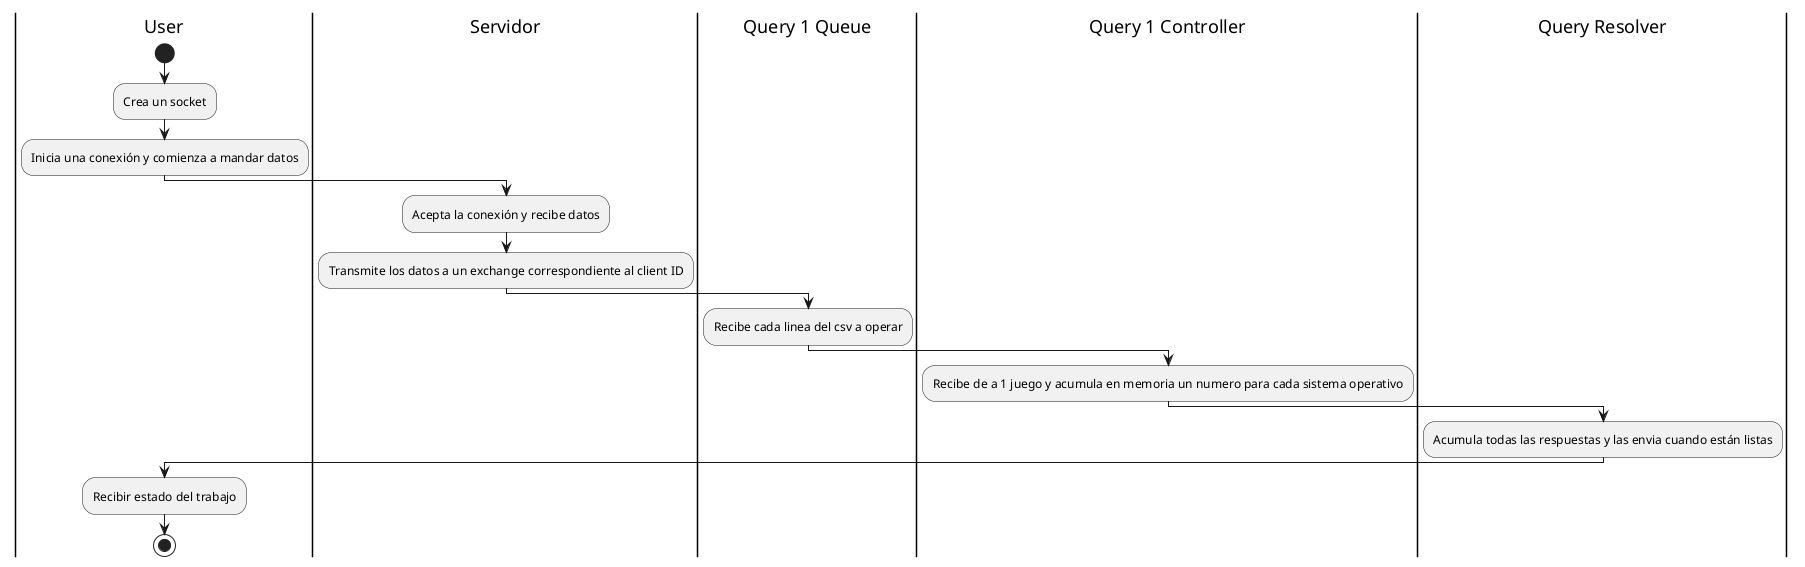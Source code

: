@startuml
|User|
start
:Crea un socket;
:Inicia una conexión y comienza a mandar datos;

|Servidor|
:Acepta la conexión y recibe datos;
:Transmite los datos a un exchange correspondiente al client ID;

|Query 1 Queue|
:Recibe cada linea del csv a operar;

|Query 1 Controller|
:Recibe de a 1 juego y acumula en memoria un numero para cada sistema operativo;

|Query Resolver|
:Acumula todas las respuestas y las envia cuando están listas;

|User|
:Recibir estado del trabajo;
stop

@enduml